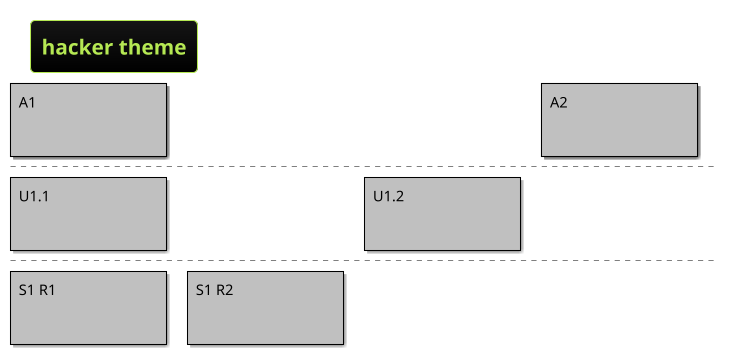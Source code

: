 ' Do not edit
' Theme Gallery
' autogenerated by script
'
@startboard
!theme hacker
title hacker theme
A1
+U1.1
++S1 R1
++S1 R2 
+U1.2
A2
@endboard

